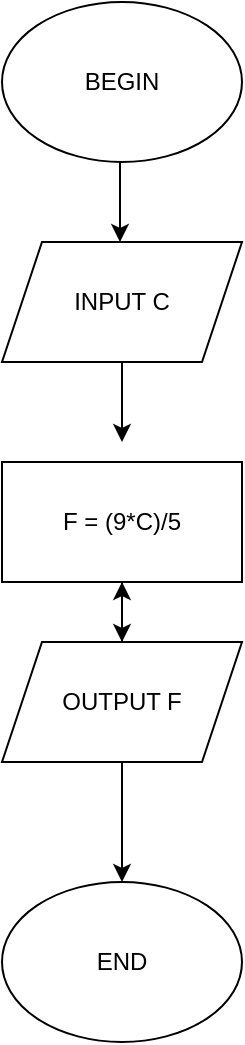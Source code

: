 <mxfile version="13.7.5" type="device" pages="6"><diagram id="FbVxr5_3Qlf4pObuUgX7" name="Page-1"><mxGraphModel dx="868" dy="450" grid="1" gridSize="10" guides="1" tooltips="1" connect="1" arrows="1" fold="1" page="1" pageScale="1" pageWidth="827" pageHeight="1169" math="0" shadow="0"><root><mxCell id="0"/><mxCell id="1" parent="0"/><mxCell id="pUKyFi1jInGvwggKH5s0-1" value="BEGIN" style="ellipse;whiteSpace=wrap;html=1;" vertex="1" parent="1"><mxGeometry x="300" width="120" height="80" as="geometry"/></mxCell><mxCell id="pUKyFi1jInGvwggKH5s0-2" value="" style="endArrow=classic;html=1;" edge="1" parent="1"><mxGeometry width="50" height="50" relative="1" as="geometry"><mxPoint x="359" y="80" as="sourcePoint"/><mxPoint x="359" y="120" as="targetPoint"/></mxGeometry></mxCell><mxCell id="pUKyFi1jInGvwggKH5s0-3" value="INPUT C" style="shape=parallelogram;perimeter=parallelogramPerimeter;whiteSpace=wrap;html=1;fixedSize=1;" vertex="1" parent="1"><mxGeometry x="300" y="120" width="120" height="60" as="geometry"/></mxCell><mxCell id="pUKyFi1jInGvwggKH5s0-4" value="F = (9*C)/5" style="rounded=0;whiteSpace=wrap;html=1;" vertex="1" parent="1"><mxGeometry x="300" y="230" width="120" height="60" as="geometry"/></mxCell><mxCell id="pUKyFi1jInGvwggKH5s0-7" value="" style="endArrow=classic;html=1;exitX=0.5;exitY=1;exitDx=0;exitDy=0;" edge="1" parent="1" source="pUKyFi1jInGvwggKH5s0-3"><mxGeometry width="50" height="50" relative="1" as="geometry"><mxPoint x="430" y="260" as="sourcePoint"/><mxPoint x="360" y="220" as="targetPoint"/></mxGeometry></mxCell><mxCell id="pUKyFi1jInGvwggKH5s0-10" value="" style="endArrow=classic;html=1;exitX=0.5;exitY=1;exitDx=0;exitDy=0;" edge="1" parent="1" source="pUKyFi1jInGvwggKH5s0-4"><mxGeometry width="50" height="50" relative="1" as="geometry"><mxPoint x="480" y="200" as="sourcePoint"/><mxPoint x="360" y="320" as="targetPoint"/></mxGeometry></mxCell><mxCell id="pUKyFi1jInGvwggKH5s0-13" value="" style="edgeStyle=orthogonalEdgeStyle;rounded=0;orthogonalLoop=1;jettySize=auto;html=1;" edge="1" parent="1" source="pUKyFi1jInGvwggKH5s0-11" target="pUKyFi1jInGvwggKH5s0-4"><mxGeometry relative="1" as="geometry"/></mxCell><mxCell id="pUKyFi1jInGvwggKH5s0-11" value="OUTPUT F" style="shape=parallelogram;perimeter=parallelogramPerimeter;whiteSpace=wrap;html=1;fixedSize=1;" vertex="1" parent="1"><mxGeometry x="300" y="320" width="120" height="60" as="geometry"/></mxCell><mxCell id="pUKyFi1jInGvwggKH5s0-12" value="END" style="ellipse;whiteSpace=wrap;html=1;" vertex="1" parent="1"><mxGeometry x="300" y="440" width="120" height="80" as="geometry"/></mxCell><mxCell id="pUKyFi1jInGvwggKH5s0-14" value="" style="endArrow=classic;html=1;exitX=0.5;exitY=1;exitDx=0;exitDy=0;entryX=0.5;entryY=0;entryDx=0;entryDy=0;" edge="1" parent="1" source="pUKyFi1jInGvwggKH5s0-11" target="pUKyFi1jInGvwggKH5s0-12"><mxGeometry width="50" height="50" relative="1" as="geometry"><mxPoint x="430" y="460" as="sourcePoint"/><mxPoint x="450" y="410" as="targetPoint"/></mxGeometry></mxCell></root></mxGraphModel></diagram><diagram id="gDpPRsEMz2SIYgQeFGVL" name="Page-2"><mxGraphModel dx="868" dy="401" grid="1" gridSize="10" guides="1" tooltips="1" connect="1" arrows="1" fold="1" page="1" pageScale="1" pageWidth="827" pageHeight="1169" math="0" shadow="0"><root><mxCell id="Z4sr6CVVqEUnpmIunjSc-0"/><mxCell id="Z4sr6CVVqEUnpmIunjSc-1" parent="Z4sr6CVVqEUnpmIunjSc-0"/><mxCell id="Z4sr6CVVqEUnpmIunjSc-11" value="BEGIN" style="ellipse;whiteSpace=wrap;html=1;" vertex="1" parent="Z4sr6CVVqEUnpmIunjSc-1"><mxGeometry x="340" y="20" width="120" height="50" as="geometry"/></mxCell><mxCell id="Z4sr6CVVqEUnpmIunjSc-12" value="" style="endArrow=classic;html=1;exitX=0.5;exitY=1;exitDx=0;exitDy=0;" edge="1" source="Z4sr6CVVqEUnpmIunjSc-11" target="Z4sr6CVVqEUnpmIunjSc-13" parent="Z4sr6CVVqEUnpmIunjSc-1"><mxGeometry width="50" height="50" relative="1" as="geometry"><mxPoint x="470" y="280" as="sourcePoint"/><mxPoint x="400" y="110" as="targetPoint"/><Array as="points"><mxPoint x="400" y="110"/></Array></mxGeometry></mxCell><mxCell id="Z4sr6CVVqEUnpmIunjSc-13" value="INPUT A RAMDOM 0-9" style="shape=parallelogram;perimeter=parallelogramPerimeter;whiteSpace=wrap;html=1;fixedSize=1;" vertex="1" parent="Z4sr6CVVqEUnpmIunjSc-1"><mxGeometry x="320" y="120" width="160" height="80" as="geometry"/></mxCell><mxCell id="Z4sr6CVVqEUnpmIunjSc-14" value="INPUT B" style="shape=parallelogram;perimeter=parallelogramPerimeter;whiteSpace=wrap;html=1;fixedSize=1;" vertex="1" parent="Z4sr6CVVqEUnpmIunjSc-1"><mxGeometry x="340" y="230" width="120" height="60" as="geometry"/></mxCell><mxCell id="Z4sr6CVVqEUnpmIunjSc-15" value="" style="endArrow=classic;html=1;entryX=0.5;entryY=0;entryDx=0;entryDy=0;exitX=0.5;exitY=1;exitDx=0;exitDy=0;" edge="1" source="Z4sr6CVVqEUnpmIunjSc-13" target="Z4sr6CVVqEUnpmIunjSc-14" parent="Z4sr6CVVqEUnpmIunjSc-1"><mxGeometry width="50" height="50" relative="1" as="geometry"><mxPoint x="391" y="200" as="sourcePoint"/><mxPoint x="540" y="200" as="targetPoint"/></mxGeometry></mxCell><mxCell id="Z4sr6CVVqEUnpmIunjSc-16" value="A==B" style="rhombus;whiteSpace=wrap;html=1;" vertex="1" parent="Z4sr6CVVqEUnpmIunjSc-1"><mxGeometry x="350" y="350" width="100" height="80" as="geometry"/></mxCell><mxCell id="Z4sr6CVVqEUnpmIunjSc-17" value="" style="endArrow=classic;html=1;exitX=0.5;exitY=1;exitDx=0;exitDy=0;entryX=0.5;entryY=0;entryDx=0;entryDy=0;" edge="1" source="Z4sr6CVVqEUnpmIunjSc-14" target="Z4sr6CVVqEUnpmIunjSc-16" parent="Z4sr6CVVqEUnpmIunjSc-1"><mxGeometry width="50" height="50" relative="1" as="geometry"><mxPoint x="470" y="280" as="sourcePoint"/><mxPoint x="520" y="230" as="targetPoint"/></mxGeometry></mxCell><mxCell id="Z4sr6CVVqEUnpmIunjSc-18" value="" style="endArrow=classic;html=1;exitX=1;exitY=0.5;exitDx=0;exitDy=0;" edge="1" source="Z4sr6CVVqEUnpmIunjSc-16" parent="Z4sr6CVVqEUnpmIunjSc-1"><mxGeometry width="50" height="50" relative="1" as="geometry"><mxPoint x="470" y="480" as="sourcePoint"/><mxPoint x="520" y="430" as="targetPoint"/><Array as="points"><mxPoint x="520" y="390"/></Array></mxGeometry></mxCell><mxCell id="Z4sr6CVVqEUnpmIunjSc-20" value="" style="endArrow=classic;html=1;" edge="1" parent="Z4sr6CVVqEUnpmIunjSc-1"><mxGeometry width="50" height="50" relative="1" as="geometry"><mxPoint x="350" y="390" as="sourcePoint"/><mxPoint x="280" y="430" as="targetPoint"/><Array as="points"><mxPoint x="280" y="390"/></Array></mxGeometry></mxCell><mxCell id="Z4sr6CVVqEUnpmIunjSc-21" value="OUTPUT&amp;nbsp; TRUE" style="shape=parallelogram;perimeter=parallelogramPerimeter;whiteSpace=wrap;html=1;fixedSize=1;" vertex="1" parent="Z4sr6CVVqEUnpmIunjSc-1"><mxGeometry x="220" y="430" width="120" height="60" as="geometry"/></mxCell><mxCell id="Z4sr6CVVqEUnpmIunjSc-22" value="TRUE" style="text;html=1;strokeColor=none;fillColor=none;align=center;verticalAlign=middle;whiteSpace=wrap;rounded=0;" vertex="1" parent="Z4sr6CVVqEUnpmIunjSc-1"><mxGeometry x="280" y="370" width="40" height="20" as="geometry"/></mxCell><mxCell id="Z4sr6CVVqEUnpmIunjSc-23" value="FALSE" style="text;html=1;strokeColor=none;fillColor=none;align=center;verticalAlign=middle;whiteSpace=wrap;rounded=0;" vertex="1" parent="Z4sr6CVVqEUnpmIunjSc-1"><mxGeometry x="480" y="370" width="40" height="20" as="geometry"/></mxCell><mxCell id="Z4sr6CVVqEUnpmIunjSc-24" value="OUTPUT FALSE" style="shape=parallelogram;perimeter=parallelogramPerimeter;whiteSpace=wrap;html=1;fixedSize=1;" vertex="1" parent="Z4sr6CVVqEUnpmIunjSc-1"><mxGeometry x="460" y="430" width="120" height="60" as="geometry"/></mxCell><mxCell id="Z4sr6CVVqEUnpmIunjSc-25" value="END" style="ellipse;whiteSpace=wrap;html=1;" vertex="1" parent="Z4sr6CVVqEUnpmIunjSc-1"><mxGeometry x="340" y="585" width="120" height="80" as="geometry"/></mxCell><mxCell id="Z4sr6CVVqEUnpmIunjSc-28" value="" style="endArrow=none;html=1;exitX=0.5;exitY=1;exitDx=0;exitDy=0;entryX=0.5;entryY=1;entryDx=0;entryDy=0;entryPerimeter=0;" edge="1" parent="Z4sr6CVVqEUnpmIunjSc-1" source="Z4sr6CVVqEUnpmIunjSc-21" target="Z4sr6CVVqEUnpmIunjSc-24"><mxGeometry width="50" height="50" relative="1" as="geometry"><mxPoint x="390" y="530" as="sourcePoint"/><mxPoint x="520" y="500" as="targetPoint"/><Array as="points"><mxPoint x="280" y="520"/><mxPoint x="520" y="520"/></Array></mxGeometry></mxCell><mxCell id="Z4sr6CVVqEUnpmIunjSc-33" value="" style="endArrow=classic;html=1;" edge="1" parent="Z4sr6CVVqEUnpmIunjSc-1"><mxGeometry width="50" height="50" relative="1" as="geometry"><mxPoint x="400" y="520" as="sourcePoint"/><mxPoint x="400" y="580" as="targetPoint"/></mxGeometry></mxCell></root></mxGraphModel></diagram><diagram id="nTUNC7hmS55GiHKDFYTm" name="Page-3"><mxGraphModel dx="868" dy="401" grid="1" gridSize="10" guides="1" tooltips="1" connect="1" arrows="1" fold="1" page="1" pageScale="1" pageWidth="827" pageHeight="1169" math="0" shadow="0"><root><mxCell id="2t-C7GkI9WljFJdKQIeO-0"/><mxCell id="2t-C7GkI9WljFJdKQIeO-1" parent="2t-C7GkI9WljFJdKQIeO-0"/><mxCell id="2t-C7GkI9WljFJdKQIeO-3" value="BEGIN" style="ellipse;whiteSpace=wrap;html=1;" vertex="1" parent="2t-C7GkI9WljFJdKQIeO-1"><mxGeometry x="300" width="120" height="80" as="geometry"/></mxCell><mxCell id="2t-C7GkI9WljFJdKQIeO-4" value="INPUT A,B,C" style="shape=parallelogram;perimeter=parallelogramPerimeter;whiteSpace=wrap;html=1;fixedSize=1;" vertex="1" parent="2t-C7GkI9WljFJdKQIeO-1"><mxGeometry x="280" y="120" width="160" height="60" as="geometry"/></mxCell><mxCell id="2t-C7GkI9WljFJdKQIeO-5" value="" style="rounded=0;whiteSpace=wrap;html=1;" vertex="1" parent="2t-C7GkI9WljFJdKQIeO-1"><mxGeometry x="280" y="240" width="160" height="80" as="geometry"/></mxCell><mxCell id="2t-C7GkI9WljFJdKQIeO-6" value="D=(A+B+C)/3" style="text;html=1;strokeColor=none;fillColor=none;align=center;verticalAlign=middle;whiteSpace=wrap;rounded=0;" vertex="1" parent="2t-C7GkI9WljFJdKQIeO-1"><mxGeometry x="275" y="235" width="170" height="90" as="geometry"/></mxCell><mxCell id="2t-C7GkI9WljFJdKQIeO-7" value="" style="endArrow=classic;html=1;exitX=0.5;exitY=1;exitDx=0;exitDy=0;entryX=0.5;entryY=0;entryDx=0;entryDy=0;" edge="1" parent="2t-C7GkI9WljFJdKQIeO-1" source="2t-C7GkI9WljFJdKQIeO-4" target="2t-C7GkI9WljFJdKQIeO-6"><mxGeometry width="50" height="50" relative="1" as="geometry"><mxPoint x="390" y="240" as="sourcePoint"/><mxPoint x="440" y="190" as="targetPoint"/></mxGeometry></mxCell><mxCell id="2t-C7GkI9WljFJdKQIeO-8" value="" style="endArrow=classic;html=1;exitX=0.5;exitY=1;exitDx=0;exitDy=0;entryX=0.5;entryY=0;entryDx=0;entryDy=0;" edge="1" parent="2t-C7GkI9WljFJdKQIeO-1" source="2t-C7GkI9WljFJdKQIeO-3" target="2t-C7GkI9WljFJdKQIeO-4"><mxGeometry width="50" height="50" relative="1" as="geometry"><mxPoint x="390" y="240" as="sourcePoint"/><mxPoint x="440" y="190" as="targetPoint"/></mxGeometry></mxCell><mxCell id="2t-C7GkI9WljFJdKQIeO-9" value="&lt;font style=&quot;vertical-align: inherit&quot;&gt;&lt;font style=&quot;vertical-align: inherit&quot;&gt;END&lt;/font&gt;&lt;/font&gt;" style="ellipse;whiteSpace=wrap;html=1;" vertex="1" parent="2t-C7GkI9WljFJdKQIeO-1"><mxGeometry x="300" y="460" width="120" height="80" as="geometry"/></mxCell><mxCell id="2t-C7GkI9WljFJdKQIeO-10" value="" style="endArrow=classic;html=1;exitX=0.5;exitY=1;exitDx=0;exitDy=0;" edge="1" parent="2t-C7GkI9WljFJdKQIeO-1" source="2t-C7GkI9WljFJdKQIeO-6" target="2t-C7GkI9WljFJdKQIeO-11"><mxGeometry width="50" height="50" relative="1" as="geometry"><mxPoint x="390" y="440" as="sourcePoint"/><mxPoint x="360" y="360" as="targetPoint"/></mxGeometry></mxCell><mxCell id="2t-C7GkI9WljFJdKQIeO-11" value="&lt;font style=&quot;vertical-align: inherit&quot;&gt;&lt;font style=&quot;vertical-align: inherit&quot;&gt;OUTPUT D&lt;/font&gt;&lt;/font&gt;" style="shape=parallelogram;perimeter=parallelogramPerimeter;whiteSpace=wrap;html=1;fixedSize=1;" vertex="1" parent="2t-C7GkI9WljFJdKQIeO-1"><mxGeometry x="280" y="360" width="160" height="60" as="geometry"/></mxCell><mxCell id="2t-C7GkI9WljFJdKQIeO-12" value="" style="endArrow=classic;html=1;exitX=0.5;exitY=1;exitDx=0;exitDy=0;entryX=0.5;entryY=0;entryDx=0;entryDy=0;" edge="1" parent="2t-C7GkI9WljFJdKQIeO-1" source="2t-C7GkI9WljFJdKQIeO-11" target="2t-C7GkI9WljFJdKQIeO-9"><mxGeometry width="50" height="50" relative="1" as="geometry"><mxPoint x="390" y="370" as="sourcePoint"/><mxPoint x="440" y="320" as="targetPoint"/></mxGeometry></mxCell></root></mxGraphModel></diagram><diagram id="42jgH-fRXkyx1PfUGnfJ" name="Page-4"><mxGraphModel dx="868" dy="401" grid="1" gridSize="10" guides="1" tooltips="1" connect="1" arrows="1" fold="1" page="1" pageScale="1" pageWidth="827" pageHeight="1169" math="0" shadow="0"><root><mxCell id="tsivZ-iIeSE1qwDGMcSb-0"/><mxCell id="tsivZ-iIeSE1qwDGMcSb-1" parent="tsivZ-iIeSE1qwDGMcSb-0"/><mxCell id="tsivZ-iIeSE1qwDGMcSb-2" value="BEGIN" style="ellipse;whiteSpace=wrap;html=1;" vertex="1" parent="tsivZ-iIeSE1qwDGMcSb-1"><mxGeometry x="340" width="120" height="50" as="geometry"/></mxCell><mxCell id="tsivZ-iIeSE1qwDGMcSb-3" value="INPUT A" style="shape=parallelogram;perimeter=parallelogramPerimeter;whiteSpace=wrap;html=1;fixedSize=1;" vertex="1" parent="tsivZ-iIeSE1qwDGMcSb-1"><mxGeometry x="315" y="100" width="170" height="60" as="geometry"/></mxCell><mxCell id="tsivZ-iIeSE1qwDGMcSb-4" value="B = A*23000" style="rounded=0;whiteSpace=wrap;html=1;" vertex="1" parent="tsivZ-iIeSE1qwDGMcSb-1"><mxGeometry x="320" y="200" width="160" height="60" as="geometry"/></mxCell><mxCell id="tsivZ-iIeSE1qwDGMcSb-5" value="" style="endArrow=classic;html=1;exitX=0.5;exitY=1;exitDx=0;exitDy=0;entryX=0.5;entryY=0;entryDx=0;entryDy=0;" edge="1" parent="tsivZ-iIeSE1qwDGMcSb-1" source="tsivZ-iIeSE1qwDGMcSb-2" target="tsivZ-iIeSE1qwDGMcSb-3"><mxGeometry width="50" height="50" relative="1" as="geometry"><mxPoint x="390" y="240" as="sourcePoint"/><mxPoint x="320" y="70" as="targetPoint"/><Array as="points"/></mxGeometry></mxCell><mxCell id="tsivZ-iIeSE1qwDGMcSb-6" value="" style="endArrow=classic;html=1;exitX=0.5;exitY=1;exitDx=0;exitDy=0;entryX=0.5;entryY=0;entryDx=0;entryDy=0;" edge="1" parent="tsivZ-iIeSE1qwDGMcSb-1" source="tsivZ-iIeSE1qwDGMcSb-3" target="tsivZ-iIeSE1qwDGMcSb-4"><mxGeometry width="50" height="50" relative="1" as="geometry"><mxPoint x="390" y="340" as="sourcePoint"/><mxPoint x="440" y="290" as="targetPoint"/></mxGeometry></mxCell><mxCell id="tsivZ-iIeSE1qwDGMcSb-7" value="END" style="ellipse;whiteSpace=wrap;html=1;" vertex="1" parent="tsivZ-iIeSE1qwDGMcSb-1"><mxGeometry x="340" y="400" width="120" height="80" as="geometry"/></mxCell><mxCell id="tsivZ-iIeSE1qwDGMcSb-8" value="OUTPUT B" style="shape=parallelogram;perimeter=parallelogramPerimeter;whiteSpace=wrap;html=1;fixedSize=1;" vertex="1" parent="tsivZ-iIeSE1qwDGMcSb-1"><mxGeometry x="320" y="300" width="160" height="60" as="geometry"/></mxCell><mxCell id="tsivZ-iIeSE1qwDGMcSb-9" value="" style="endArrow=classic;html=1;exitX=0.5;exitY=1;exitDx=0;exitDy=0;entryX=0.5;entryY=0;entryDx=0;entryDy=0;" edge="1" parent="tsivZ-iIeSE1qwDGMcSb-1" source="tsivZ-iIeSE1qwDGMcSb-4" target="tsivZ-iIeSE1qwDGMcSb-8"><mxGeometry width="50" height="50" relative="1" as="geometry"><mxPoint x="390" y="340" as="sourcePoint"/><mxPoint x="440" y="290" as="targetPoint"/></mxGeometry></mxCell><mxCell id="tsivZ-iIeSE1qwDGMcSb-10" value="" style="endArrow=classic;html=1;exitX=0.5;exitY=1;exitDx=0;exitDy=0;entryX=0.5;entryY=0;entryDx=0;entryDy=0;" edge="1" parent="tsivZ-iIeSE1qwDGMcSb-1" source="tsivZ-iIeSE1qwDGMcSb-8" target="tsivZ-iIeSE1qwDGMcSb-7"><mxGeometry width="50" height="50" relative="1" as="geometry"><mxPoint x="390" y="340" as="sourcePoint"/><mxPoint x="440" y="290" as="targetPoint"/></mxGeometry></mxCell></root></mxGraphModel></diagram><diagram id="vE7GOTMyYSPZ4KciDjkQ" name="Page-5"><mxGraphModel dx="1447" dy="668" grid="1" gridSize="10" guides="1" tooltips="1" connect="1" arrows="1" fold="1" page="1" pageScale="1" pageWidth="827" pageHeight="1169" math="0" shadow="0"><root><mxCell id="-Op8KOKgYKGrppy-lLuS-0"/><mxCell id="-Op8KOKgYKGrppy-lLuS-1" parent="-Op8KOKgYKGrppy-lLuS-0"/><mxCell id="-Op8KOKgYKGrppy-lLuS-9" value="&lt;h1 style=&quot;font-size: 16px&quot;&gt;BEGIN&lt;br&gt;INBUT H&lt;br&gt;IF ( H=&amp;gt;75) THEN&lt;br&gt;&amp;nbsp; &amp;nbsp; &amp;nbsp;OUTPUT LOẠI A&lt;br&gt;ELSE IF (60&amp;lt;=H&amp;lt;75) THEN&lt;br&gt;&amp;nbsp; &amp;nbsp; &amp;nbsp;OUTPUT LOAI B&lt;br&gt;ELSE IF (35&amp;lt;=H&amp;lt;60) THEN&lt;br&gt;&amp;nbsp; &amp;nbsp; &amp;nbsp;OUTPUT LOAI C&amp;nbsp;&amp;nbsp;&lt;br&gt;ELSE IF (H&amp;lt;=35) THEN&lt;br&gt;&amp;nbsp; &amp;nbsp; &amp;nbsp;OUTPUT LOAI F&lt;br&gt;END&lt;/h1&gt;" style="text;html=1;strokeColor=none;fillColor=none;spacing=5;spacingTop=-20;whiteSpace=wrap;overflow=hidden;rounded=0;fontStyle=3" vertex="1" parent="-Op8KOKgYKGrppy-lLuS-1"><mxGeometry x="40" y="40" width="240" height="230" as="geometry"/></mxCell><mxCell id="-Op8KOKgYKGrppy-lLuS-11" value="BEGIN" style="ellipse;whiteSpace=wrap;html=1;" vertex="1" parent="-Op8KOKgYKGrppy-lLuS-1"><mxGeometry x="560" width="120" height="80" as="geometry"/></mxCell><mxCell id="-Op8KOKgYKGrppy-lLuS-19" value="" style="edgeStyle=orthogonalEdgeStyle;rounded=0;orthogonalLoop=1;jettySize=auto;html=1;" edge="1" parent="-Op8KOKgYKGrppy-lLuS-1" source="-Op8KOKgYKGrppy-lLuS-12" target="-Op8KOKgYKGrppy-lLuS-16"><mxGeometry relative="1" as="geometry"/></mxCell><mxCell id="-Op8KOKgYKGrppy-lLuS-20" style="edgeStyle=orthogonalEdgeStyle;rounded=0;orthogonalLoop=1;jettySize=auto;html=1;exitX=1;exitY=0.5;exitDx=0;exitDy=0;entryX=0;entryY=0.5;entryDx=0;entryDy=0;" edge="1" parent="-Op8KOKgYKGrppy-lLuS-1" source="-Op8KOKgYKGrppy-lLuS-12" target="-Op8KOKgYKGrppy-lLuS-15"><mxGeometry relative="1" as="geometry"/></mxCell><mxCell id="-Op8KOKgYKGrppy-lLuS-33" style="edgeStyle=orthogonalEdgeStyle;rounded=0;orthogonalLoop=1;jettySize=auto;html=1;exitX=0.5;exitY=1;exitDx=0;exitDy=0;entryX=0.5;entryY=0;entryDx=0;entryDy=0;" edge="1" parent="-Op8KOKgYKGrppy-lLuS-1" source="-Op8KOKgYKGrppy-lLuS-12" target="-Op8KOKgYKGrppy-lLuS-30"><mxGeometry relative="1" as="geometry"/></mxCell><mxCell id="-Op8KOKgYKGrppy-lLuS-35" style="edgeStyle=orthogonalEdgeStyle;rounded=0;orthogonalLoop=1;jettySize=auto;html=1;exitX=0.5;exitY=1;exitDx=0;exitDy=0;" edge="1" parent="-Op8KOKgYKGrppy-lLuS-1" source="-Op8KOKgYKGrppy-lLuS-12"><mxGeometry relative="1" as="geometry"><mxPoint x="620" y="560" as="targetPoint"/></mxGeometry></mxCell><mxCell id="-Op8KOKgYKGrppy-lLuS-12" value="INPUT H" style="shape=parallelogram;perimeter=parallelogramPerimeter;whiteSpace=wrap;html=1;fixedSize=1;" vertex="1" parent="-Op8KOKgYKGrppy-lLuS-1"><mxGeometry x="560" y="120" width="120" height="80" as="geometry"/></mxCell><mxCell id="-Op8KOKgYKGrppy-lLuS-13" value="" style="endArrow=classic;html=1;exitX=0.5;exitY=1;exitDx=0;exitDy=0;entryX=0.5;entryY=0;entryDx=0;entryDy=0;" edge="1" parent="-Op8KOKgYKGrppy-lLuS-1" source="-Op8KOKgYKGrppy-lLuS-11" target="-Op8KOKgYKGrppy-lLuS-12"><mxGeometry width="50" height="50" relative="1" as="geometry"><mxPoint x="360" y="240" as="sourcePoint"/><mxPoint x="410" y="190" as="targetPoint"/></mxGeometry></mxCell><mxCell id="-Op8KOKgYKGrppy-lLuS-22" style="edgeStyle=orthogonalEdgeStyle;rounded=0;orthogonalLoop=1;jettySize=auto;html=1;exitX=0;exitY=0.5;exitDx=0;exitDy=0;" edge="1" parent="-Op8KOKgYKGrppy-lLuS-1" source="-Op8KOKgYKGrppy-lLuS-14"><mxGeometry relative="1" as="geometry"><mxPoint x="360" y="240" as="targetPoint"/></mxGeometry></mxCell><mxCell id="-Op8KOKgYKGrppy-lLuS-14" value="H &amp;gt;= 75" style="rhombus;whiteSpace=wrap;html=1;" vertex="1" parent="-Op8KOKgYKGrppy-lLuS-1"><mxGeometry x="400" y="120" width="120" height="80" as="geometry"/></mxCell><mxCell id="-Op8KOKgYKGrppy-lLuS-25" style="edgeStyle=orthogonalEdgeStyle;rounded=0;orthogonalLoop=1;jettySize=auto;html=1;exitX=1;exitY=0.5;exitDx=0;exitDy=0;" edge="1" parent="-Op8KOKgYKGrppy-lLuS-1" source="-Op8KOKgYKGrppy-lLuS-15" target="-Op8KOKgYKGrppy-lLuS-24"><mxGeometry relative="1" as="geometry"/></mxCell><mxCell id="-Op8KOKgYKGrppy-lLuS-15" value="60 &amp;lt;= H &amp;lt; 75" style="rhombus;whiteSpace=wrap;html=1;" vertex="1" parent="-Op8KOKgYKGrppy-lLuS-1"><mxGeometry x="720" y="120" width="120" height="80" as="geometry"/></mxCell><mxCell id="-Op8KOKgYKGrppy-lLuS-28" style="edgeStyle=orthogonalEdgeStyle;rounded=0;orthogonalLoop=1;jettySize=auto;html=1;exitX=0;exitY=0.5;exitDx=0;exitDy=0;entryX=0.5;entryY=0;entryDx=0;entryDy=0;" edge="1" parent="-Op8KOKgYKGrppy-lLuS-1" source="-Op8KOKgYKGrppy-lLuS-16" target="-Op8KOKgYKGrppy-lLuS-26"><mxGeometry relative="1" as="geometry"/></mxCell><mxCell id="-Op8KOKgYKGrppy-lLuS-16" value="45 &amp;lt;= H &amp;lt; 60" style="rhombus;whiteSpace=wrap;html=1;" vertex="1" parent="-Op8KOKgYKGrppy-lLuS-1"><mxGeometry x="460" y="440" width="120" height="80" as="geometry"/></mxCell><mxCell id="-Op8KOKgYKGrppy-lLuS-17" value="" style="endArrow=classic;html=1;exitX=0;exitY=0.5;exitDx=0;exitDy=0;entryX=1;entryY=0.5;entryDx=0;entryDy=0;" edge="1" parent="-Op8KOKgYKGrppy-lLuS-1" source="-Op8KOKgYKGrppy-lLuS-12" target="-Op8KOKgYKGrppy-lLuS-14"><mxGeometry width="50" height="50" relative="1" as="geometry"><mxPoint x="450" y="240" as="sourcePoint"/><mxPoint x="500" y="190" as="targetPoint"/></mxGeometry></mxCell><mxCell id="-Op8KOKgYKGrppy-lLuS-23" value="OUTPUT LOAI A" style="shape=parallelogram;perimeter=parallelogramPerimeter;whiteSpace=wrap;html=1;fixedSize=1;" vertex="1" parent="-Op8KOKgYKGrppy-lLuS-1"><mxGeometry x="300" y="240" width="130" height="80" as="geometry"/></mxCell><mxCell id="-Op8KOKgYKGrppy-lLuS-24" value="OUTPUT LOAI B" style="shape=parallelogram;perimeter=parallelogramPerimeter;whiteSpace=wrap;html=1;fixedSize=1;" vertex="1" parent="-Op8KOKgYKGrppy-lLuS-1"><mxGeometry x="820" y="240" width="120" height="80" as="geometry"/></mxCell><mxCell id="-Op8KOKgYKGrppy-lLuS-26" value="OUTPUT LOAI C" style="shape=parallelogram;perimeter=parallelogramPerimeter;whiteSpace=wrap;html=1;fixedSize=1;" vertex="1" parent="-Op8KOKgYKGrppy-lLuS-1"><mxGeometry x="320" y="560" width="120" height="80" as="geometry"/></mxCell><mxCell id="-Op8KOKgYKGrppy-lLuS-27" value="OUTPUT LOAI D" style="shape=parallelogram;perimeter=parallelogramPerimeter;whiteSpace=wrap;html=1;fixedSize=1;" vertex="1" parent="-Op8KOKgYKGrppy-lLuS-1"><mxGeometry x="810" y="560" width="120" height="80" as="geometry"/></mxCell><mxCell id="-Op8KOKgYKGrppy-lLuS-34" style="edgeStyle=orthogonalEdgeStyle;rounded=0;orthogonalLoop=1;jettySize=auto;html=1;exitX=1;exitY=0.5;exitDx=0;exitDy=0;" edge="1" parent="-Op8KOKgYKGrppy-lLuS-1" source="-Op8KOKgYKGrppy-lLuS-30" target="-Op8KOKgYKGrppy-lLuS-27"><mxGeometry relative="1" as="geometry"/></mxCell><mxCell id="-Op8KOKgYKGrppy-lLuS-30" value="35 &amp;lt;= H &amp;lt; 45" style="rhombus;whiteSpace=wrap;html=1;" vertex="1" parent="-Op8KOKgYKGrppy-lLuS-1"><mxGeometry x="660" y="440" width="120" height="80" as="geometry"/></mxCell><mxCell id="-Op8KOKgYKGrppy-lLuS-38" style="edgeStyle=orthogonalEdgeStyle;rounded=0;orthogonalLoop=1;jettySize=auto;html=1;exitX=0.5;exitY=1;exitDx=0;exitDy=0;entryX=0.5;entryY=0;entryDx=0;entryDy=0;" edge="1" parent="-Op8KOKgYKGrppy-lLuS-1" source="-Op8KOKgYKGrppy-lLuS-36" target="-Op8KOKgYKGrppy-lLuS-37"><mxGeometry relative="1" as="geometry"/></mxCell><mxCell id="-Op8KOKgYKGrppy-lLuS-36" value="H &amp;lt; 35" style="rhombus;whiteSpace=wrap;html=1;" vertex="1" parent="-Op8KOKgYKGrppy-lLuS-1"><mxGeometry x="560" y="560" width="120" height="80" as="geometry"/></mxCell><mxCell id="-Op8KOKgYKGrppy-lLuS-40" style="edgeStyle=orthogonalEdgeStyle;rounded=0;orthogonalLoop=1;jettySize=auto;html=1;exitX=0.5;exitY=1;exitDx=0;exitDy=0;entryX=0.5;entryY=0;entryDx=0;entryDy=0;" edge="1" parent="-Op8KOKgYKGrppy-lLuS-1" source="-Op8KOKgYKGrppy-lLuS-37" target="-Op8KOKgYKGrppy-lLuS-39"><mxGeometry relative="1" as="geometry"/></mxCell><mxCell id="-Op8KOKgYKGrppy-lLuS-37" value="OUTPUT LOAI E" style="shape=parallelogram;perimeter=parallelogramPerimeter;whiteSpace=wrap;html=1;fixedSize=1;" vertex="1" parent="-Op8KOKgYKGrppy-lLuS-1"><mxGeometry x="560" y="720" width="120" height="80" as="geometry"/></mxCell><mxCell id="-Op8KOKgYKGrppy-lLuS-39" value="END" style="ellipse;whiteSpace=wrap;html=1;" vertex="1" parent="-Op8KOKgYKGrppy-lLuS-1"><mxGeometry x="560" y="880" width="120" height="80" as="geometry"/></mxCell><mxCell id="-Op8KOKgYKGrppy-lLuS-42" value="" style="endArrow=none;html=1;entryX=0.5;entryY=1;entryDx=0;entryDy=0;" edge="1" parent="-Op8KOKgYKGrppy-lLuS-1" target="-Op8KOKgYKGrppy-lLuS-27"><mxGeometry width="50" height="50" relative="1" as="geometry"><mxPoint x="620" y="840" as="sourcePoint"/><mxPoint x="680" y="760" as="targetPoint"/><Array as="points"><mxPoint x="870" y="840"/></Array></mxGeometry></mxCell><mxCell id="-Op8KOKgYKGrppy-lLuS-43" value="" style="endArrow=none;html=1;exitX=0.5;exitY=1;exitDx=0;exitDy=0;" edge="1" parent="-Op8KOKgYKGrppy-lLuS-1" source="-Op8KOKgYKGrppy-lLuS-26"><mxGeometry width="50" height="50" relative="1" as="geometry"><mxPoint x="630" y="750" as="sourcePoint"/><mxPoint x="620" y="840" as="targetPoint"/><Array as="points"><mxPoint x="380" y="840"/></Array></mxGeometry></mxCell><mxCell id="-Op8KOKgYKGrppy-lLuS-44" value="" style="endArrow=none;html=1;exitX=0;exitY=0.5;exitDx=0;exitDy=0;" edge="1" parent="-Op8KOKgYKGrppy-lLuS-1" source="-Op8KOKgYKGrppy-lLuS-23"><mxGeometry width="50" height="50" relative="1" as="geometry"><mxPoint x="630" y="500" as="sourcePoint"/><mxPoint x="380" y="840" as="targetPoint"/><Array as="points"><mxPoint x="170" y="280"/><mxPoint x="170" y="560"/><mxPoint x="170" y="840"/></Array></mxGeometry></mxCell><mxCell id="-Op8KOKgYKGrppy-lLuS-45" value="" style="endArrow=none;html=1;exitX=1;exitY=0.5;exitDx=0;exitDy=0;" edge="1" parent="-Op8KOKgYKGrppy-lLuS-1" source="-Op8KOKgYKGrppy-lLuS-24"><mxGeometry width="50" height="50" relative="1" as="geometry"><mxPoint x="630" y="420" as="sourcePoint"/><mxPoint x="860" y="840" as="targetPoint"/><Array as="points"><mxPoint x="1070" y="280"/><mxPoint x="1060" y="840"/></Array></mxGeometry></mxCell></root></mxGraphModel></diagram><diagram id="PmGIjl__0WkRnMoDxNhK" name="Page-6"><mxGraphModel dx="868" dy="450" grid="1" gridSize="10" guides="1" tooltips="1" connect="1" arrows="1" fold="1" page="1" pageScale="1" pageWidth="827" pageHeight="1169" math="0" shadow="0"><root><mxCell id="5GyioYtL_IJNp4s-CXSh-0"/><mxCell id="5GyioYtL_IJNp4s-CXSh-1" parent="5GyioYtL_IJNp4s-CXSh-0"/><mxCell id="5GyioYtL_IJNp4s-CXSh-15" value="Begin&lt;br style=&quot;font-size: 20px&quot;&gt;input a1,a2,a3,...aN&lt;br style=&quot;font-size: 20px&quot;&gt;input N&lt;br style=&quot;font-size: 20px&quot;&gt;max = a1&lt;br style=&quot;font-size: 20px&quot;&gt;i = 2&amp;nbsp;&lt;br style=&quot;font-size: 20px&quot;&gt;while i &amp;lt; N&lt;br style=&quot;font-size: 20px&quot;&gt;&amp;nbsp;&amp;nbsp;&lt;br style=&quot;font-size: 20px&quot;&gt;&amp;nbsp; &amp;nbsp;" style="text;html=1;align=left;verticalAlign=middle;resizable=0;points=[];autosize=1;fontSize=20;" vertex="1" parent="5GyioYtL_IJNp4s-CXSh-1"><mxGeometry x="40" y="45" width="190" height="200" as="geometry"/></mxCell><mxCell id="5GyioYtL_IJNp4s-CXSh-31" style="edgeStyle=orthogonalEdgeStyle;rounded=0;orthogonalLoop=1;jettySize=auto;html=1;exitX=0.5;exitY=1;exitDx=0;exitDy=0;entryX=0.5;entryY=0;entryDx=0;entryDy=0;" edge="1" parent="5GyioYtL_IJNp4s-CXSh-1" source="5GyioYtL_IJNp4s-CXSh-16" target="5GyioYtL_IJNp4s-CXSh-20"><mxGeometry relative="1" as="geometry"/></mxCell><mxCell id="5GyioYtL_IJNp4s-CXSh-16" value="begin" style="ellipse;whiteSpace=wrap;html=1;" vertex="1" parent="5GyioYtL_IJNp4s-CXSh-1"><mxGeometry x="440" width="80" height="40" as="geometry"/></mxCell><mxCell id="5GyioYtL_IJNp4s-CXSh-33" style="edgeStyle=orthogonalEdgeStyle;rounded=0;orthogonalLoop=1;jettySize=auto;html=1;exitX=0.5;exitY=1;exitDx=0;exitDy=0;" edge="1" parent="5GyioYtL_IJNp4s-CXSh-1" source="5GyioYtL_IJNp4s-CXSh-18"><mxGeometry relative="1" as="geometry"><mxPoint x="480" y="240" as="targetPoint"/></mxGeometry></mxCell><mxCell id="5GyioYtL_IJNp4s-CXSh-18" value="input a1,ai,...aN" style="shape=parallelogram;perimeter=parallelogramPerimeter;whiteSpace=wrap;html=1;fixedSize=1;" vertex="1" parent="5GyioYtL_IJNp4s-CXSh-1"><mxGeometry x="410" y="150" width="140" height="70" as="geometry"/></mxCell><mxCell id="5GyioYtL_IJNp4s-CXSh-32" style="edgeStyle=orthogonalEdgeStyle;rounded=0;orthogonalLoop=1;jettySize=auto;html=1;exitX=0.5;exitY=1;exitDx=0;exitDy=0;entryX=0.5;entryY=0;entryDx=0;entryDy=0;" edge="1" parent="5GyioYtL_IJNp4s-CXSh-1" source="5GyioYtL_IJNp4s-CXSh-20" target="5GyioYtL_IJNp4s-CXSh-18"><mxGeometry relative="1" as="geometry"/></mxCell><mxCell id="5GyioYtL_IJNp4s-CXSh-20" value="input N" style="shape=parallelogram;perimeter=parallelogramPerimeter;whiteSpace=wrap;html=1;fixedSize=1;" vertex="1" parent="5GyioYtL_IJNp4s-CXSh-1"><mxGeometry x="420" y="75" width="120" height="60" as="geometry"/></mxCell><mxCell id="5GyioYtL_IJNp4s-CXSh-35" style="edgeStyle=orthogonalEdgeStyle;rounded=0;orthogonalLoop=1;jettySize=auto;html=1;exitX=0.5;exitY=1;exitDx=0;exitDy=0;entryX=0.5;entryY=0;entryDx=0;entryDy=0;" edge="1" parent="5GyioYtL_IJNp4s-CXSh-1" source="5GyioYtL_IJNp4s-CXSh-21" target="5GyioYtL_IJNp4s-CXSh-29"><mxGeometry relative="1" as="geometry"/></mxCell><mxCell id="5GyioYtL_IJNp4s-CXSh-60" value="" style="edgeStyle=orthogonalEdgeStyle;rounded=0;orthogonalLoop=1;jettySize=auto;html=1;fontSize=12;entryX=0;entryY=0.5;entryDx=0;entryDy=0;" edge="1" parent="5GyioYtL_IJNp4s-CXSh-1" source="5GyioYtL_IJNp4s-CXSh-21" target="5GyioYtL_IJNp4s-CXSh-22"><mxGeometry relative="1" as="geometry"><mxPoint x="630" y="360" as="targetPoint"/></mxGeometry></mxCell><mxCell id="5GyioYtL_IJNp4s-CXSh-21" value="if&amp;nbsp; i &amp;gt; N" style="rhombus;whiteSpace=wrap;html=1;" vertex="1" parent="5GyioYtL_IJNp4s-CXSh-1"><mxGeometry x="410" y="320" width="140" height="80" as="geometry"/></mxCell><mxCell id="5GyioYtL_IJNp4s-CXSh-28" style="edgeStyle=orthogonalEdgeStyle;rounded=0;orthogonalLoop=1;jettySize=auto;html=1;exitX=1;exitY=0.5;exitDx=0;exitDy=0;entryX=0;entryY=0.5;entryDx=0;entryDy=0;" edge="1" parent="5GyioYtL_IJNp4s-CXSh-1" source="5GyioYtL_IJNp4s-CXSh-22" target="5GyioYtL_IJNp4s-CXSh-25"><mxGeometry relative="1" as="geometry"/></mxCell><mxCell id="5GyioYtL_IJNp4s-CXSh-22" value="output max" style="shape=parallelogram;perimeter=parallelogramPerimeter;whiteSpace=wrap;html=1;fixedSize=1;" vertex="1" parent="5GyioYtL_IJNp4s-CXSh-1"><mxGeometry x="635" y="325" width="130" height="70" as="geometry"/></mxCell><mxCell id="5GyioYtL_IJNp4s-CXSh-24" value="true" style="text;html=1;strokeColor=none;fillColor=none;align=center;verticalAlign=middle;whiteSpace=wrap;rounded=0;" vertex="1" parent="5GyioYtL_IJNp4s-CXSh-1"><mxGeometry x="580" y="340" width="40" height="20" as="geometry"/></mxCell><mxCell id="5GyioYtL_IJNp4s-CXSh-25" value="END" style="ellipse;whiteSpace=wrap;html=1;" vertex="1" parent="5GyioYtL_IJNp4s-CXSh-1"><mxGeometry x="840" y="325" width="120" height="70" as="geometry"/></mxCell><mxCell id="5GyioYtL_IJNp4s-CXSh-44" value="" style="edgeStyle=orthogonalEdgeStyle;rounded=0;orthogonalLoop=1;jettySize=auto;html=1;" edge="1" parent="5GyioYtL_IJNp4s-CXSh-1" source="5GyioYtL_IJNp4s-CXSh-29" target="5GyioYtL_IJNp4s-CXSh-43"><mxGeometry relative="1" as="geometry"/></mxCell><mxCell id="5GyioYtL_IJNp4s-CXSh-51" style="edgeStyle=orthogonalEdgeStyle;rounded=0;orthogonalLoop=1;jettySize=auto;html=1;exitX=0.5;exitY=1;exitDx=0;exitDy=0;entryX=0.5;entryY=0;entryDx=0;entryDy=0;" edge="1" parent="5GyioYtL_IJNp4s-CXSh-1" source="5GyioYtL_IJNp4s-CXSh-29" target="5GyioYtL_IJNp4s-CXSh-46"><mxGeometry relative="1" as="geometry"/></mxCell><mxCell id="5GyioYtL_IJNp4s-CXSh-29" value="ai &amp;gt; max" style="rhombus;whiteSpace=wrap;html=1;" vertex="1" parent="5GyioYtL_IJNp4s-CXSh-1"><mxGeometry x="405" y="450" width="150" height="80" as="geometry"/></mxCell><mxCell id="5GyioYtL_IJNp4s-CXSh-37" value="false" style="text;html=1;strokeColor=none;fillColor=none;align=center;verticalAlign=middle;whiteSpace=wrap;rounded=0;" vertex="1" parent="5GyioYtL_IJNp4s-CXSh-1"><mxGeometry x="430" y="410" width="40" height="20" as="geometry"/></mxCell><mxCell id="5GyioYtL_IJNp4s-CXSh-48" style="edgeStyle=orthogonalEdgeStyle;rounded=0;orthogonalLoop=1;jettySize=auto;html=1;exitX=0.5;exitY=1;exitDx=0;exitDy=0;entryX=0;entryY=0.5;entryDx=0;entryDy=0;" edge="1" parent="5GyioYtL_IJNp4s-CXSh-1" source="5GyioYtL_IJNp4s-CXSh-43" target="5GyioYtL_IJNp4s-CXSh-21"><mxGeometry relative="1" as="geometry"><Array as="points"><mxPoint x="710" y="760"/><mxPoint x="280" y="760"/><mxPoint x="280" y="360"/></Array></mxGeometry></mxCell><mxCell id="5GyioYtL_IJNp4s-CXSh-43" value="max = ai" style="rhombus;whiteSpace=wrap;html=1;" vertex="1" parent="5GyioYtL_IJNp4s-CXSh-1"><mxGeometry x="635" y="450" width="150" height="80" as="geometry"/></mxCell><mxCell id="5GyioYtL_IJNp4s-CXSh-46" value="i += 1" style="rhombus;whiteSpace=wrap;html=1;" vertex="1" parent="5GyioYtL_IJNp4s-CXSh-1"><mxGeometry x="405" y="610" width="150" height="80" as="geometry"/></mxCell><mxCell id="5GyioYtL_IJNp4s-CXSh-53" value="" style="endArrow=none;html=1;exitX=0.5;exitY=1;exitDx=0;exitDy=0;" edge="1" parent="5GyioYtL_IJNp4s-CXSh-1" source="5GyioYtL_IJNp4s-CXSh-46"><mxGeometry width="50" height="50" relative="1" as="geometry"><mxPoint x="480" y="700" as="sourcePoint"/><mxPoint x="480" y="760" as="targetPoint"/></mxGeometry></mxCell><mxCell id="5GyioYtL_IJNp4s-CXSh-55" style="edgeStyle=orthogonalEdgeStyle;rounded=0;orthogonalLoop=1;jettySize=auto;html=1;exitX=0.5;exitY=1;exitDx=0;exitDy=0;entryX=0.5;entryY=0;entryDx=0;entryDy=0;fontSize=20;" edge="1" parent="5GyioYtL_IJNp4s-CXSh-1" target="5GyioYtL_IJNp4s-CXSh-21"><mxGeometry relative="1" as="geometry"><mxPoint x="480" y="290.0" as="sourcePoint"/></mxGeometry></mxCell><mxCell id="5GyioYtL_IJNp4s-CXSh-57" value="max = a1&lt;br style=&quot;font-size: 12px;&quot;&gt;i = 2" style="rounded=0;whiteSpace=wrap;html=1;fontSize=12;" vertex="1" parent="5GyioYtL_IJNp4s-CXSh-1"><mxGeometry x="420" y="240" width="120" height="60" as="geometry"/></mxCell></root></mxGraphModel></diagram></mxfile>